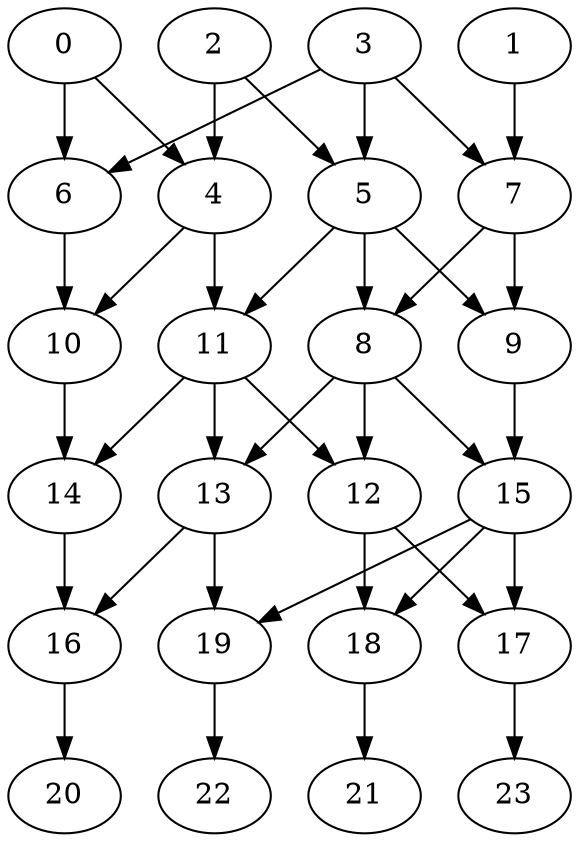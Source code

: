 strict digraph "" {
	0	[layer=1];
	4	[layer=2];
	0 -> 4;
	6	[layer=2];
	0 -> 6;
	1	[layer=1];
	7	[layer=2];
	1 -> 7;
	2	[layer=1];
	2 -> 4;
	5	[layer=2];
	2 -> 5;
	3	[layer=1];
	3 -> 5;
	3 -> 6;
	3 -> 7;
	10	[layer=3];
	4 -> 10;
	11	[layer=3];
	4 -> 11;
	8	[layer=3];
	5 -> 8;
	9	[layer=3];
	5 -> 9;
	5 -> 11;
	6 -> 10;
	7 -> 8;
	7 -> 9;
	12	[layer=4];
	8 -> 12;
	13	[layer=4];
	8 -> 13;
	15	[layer=4];
	8 -> 15;
	9 -> 15;
	14	[layer=4];
	10 -> 14;
	11 -> 12;
	11 -> 13;
	11 -> 14;
	17	[layer=5];
	12 -> 17;
	18	[layer=5];
	12 -> 18;
	16	[layer=5];
	13 -> 16;
	19	[layer=5];
	13 -> 19;
	14 -> 16;
	15 -> 17;
	15 -> 18;
	15 -> 19;
	20	[layer=6];
	16 -> 20;
	23	[layer=6];
	17 -> 23;
	21	[layer=6];
	18 -> 21;
	22	[layer=6];
	19 -> 22;
}
